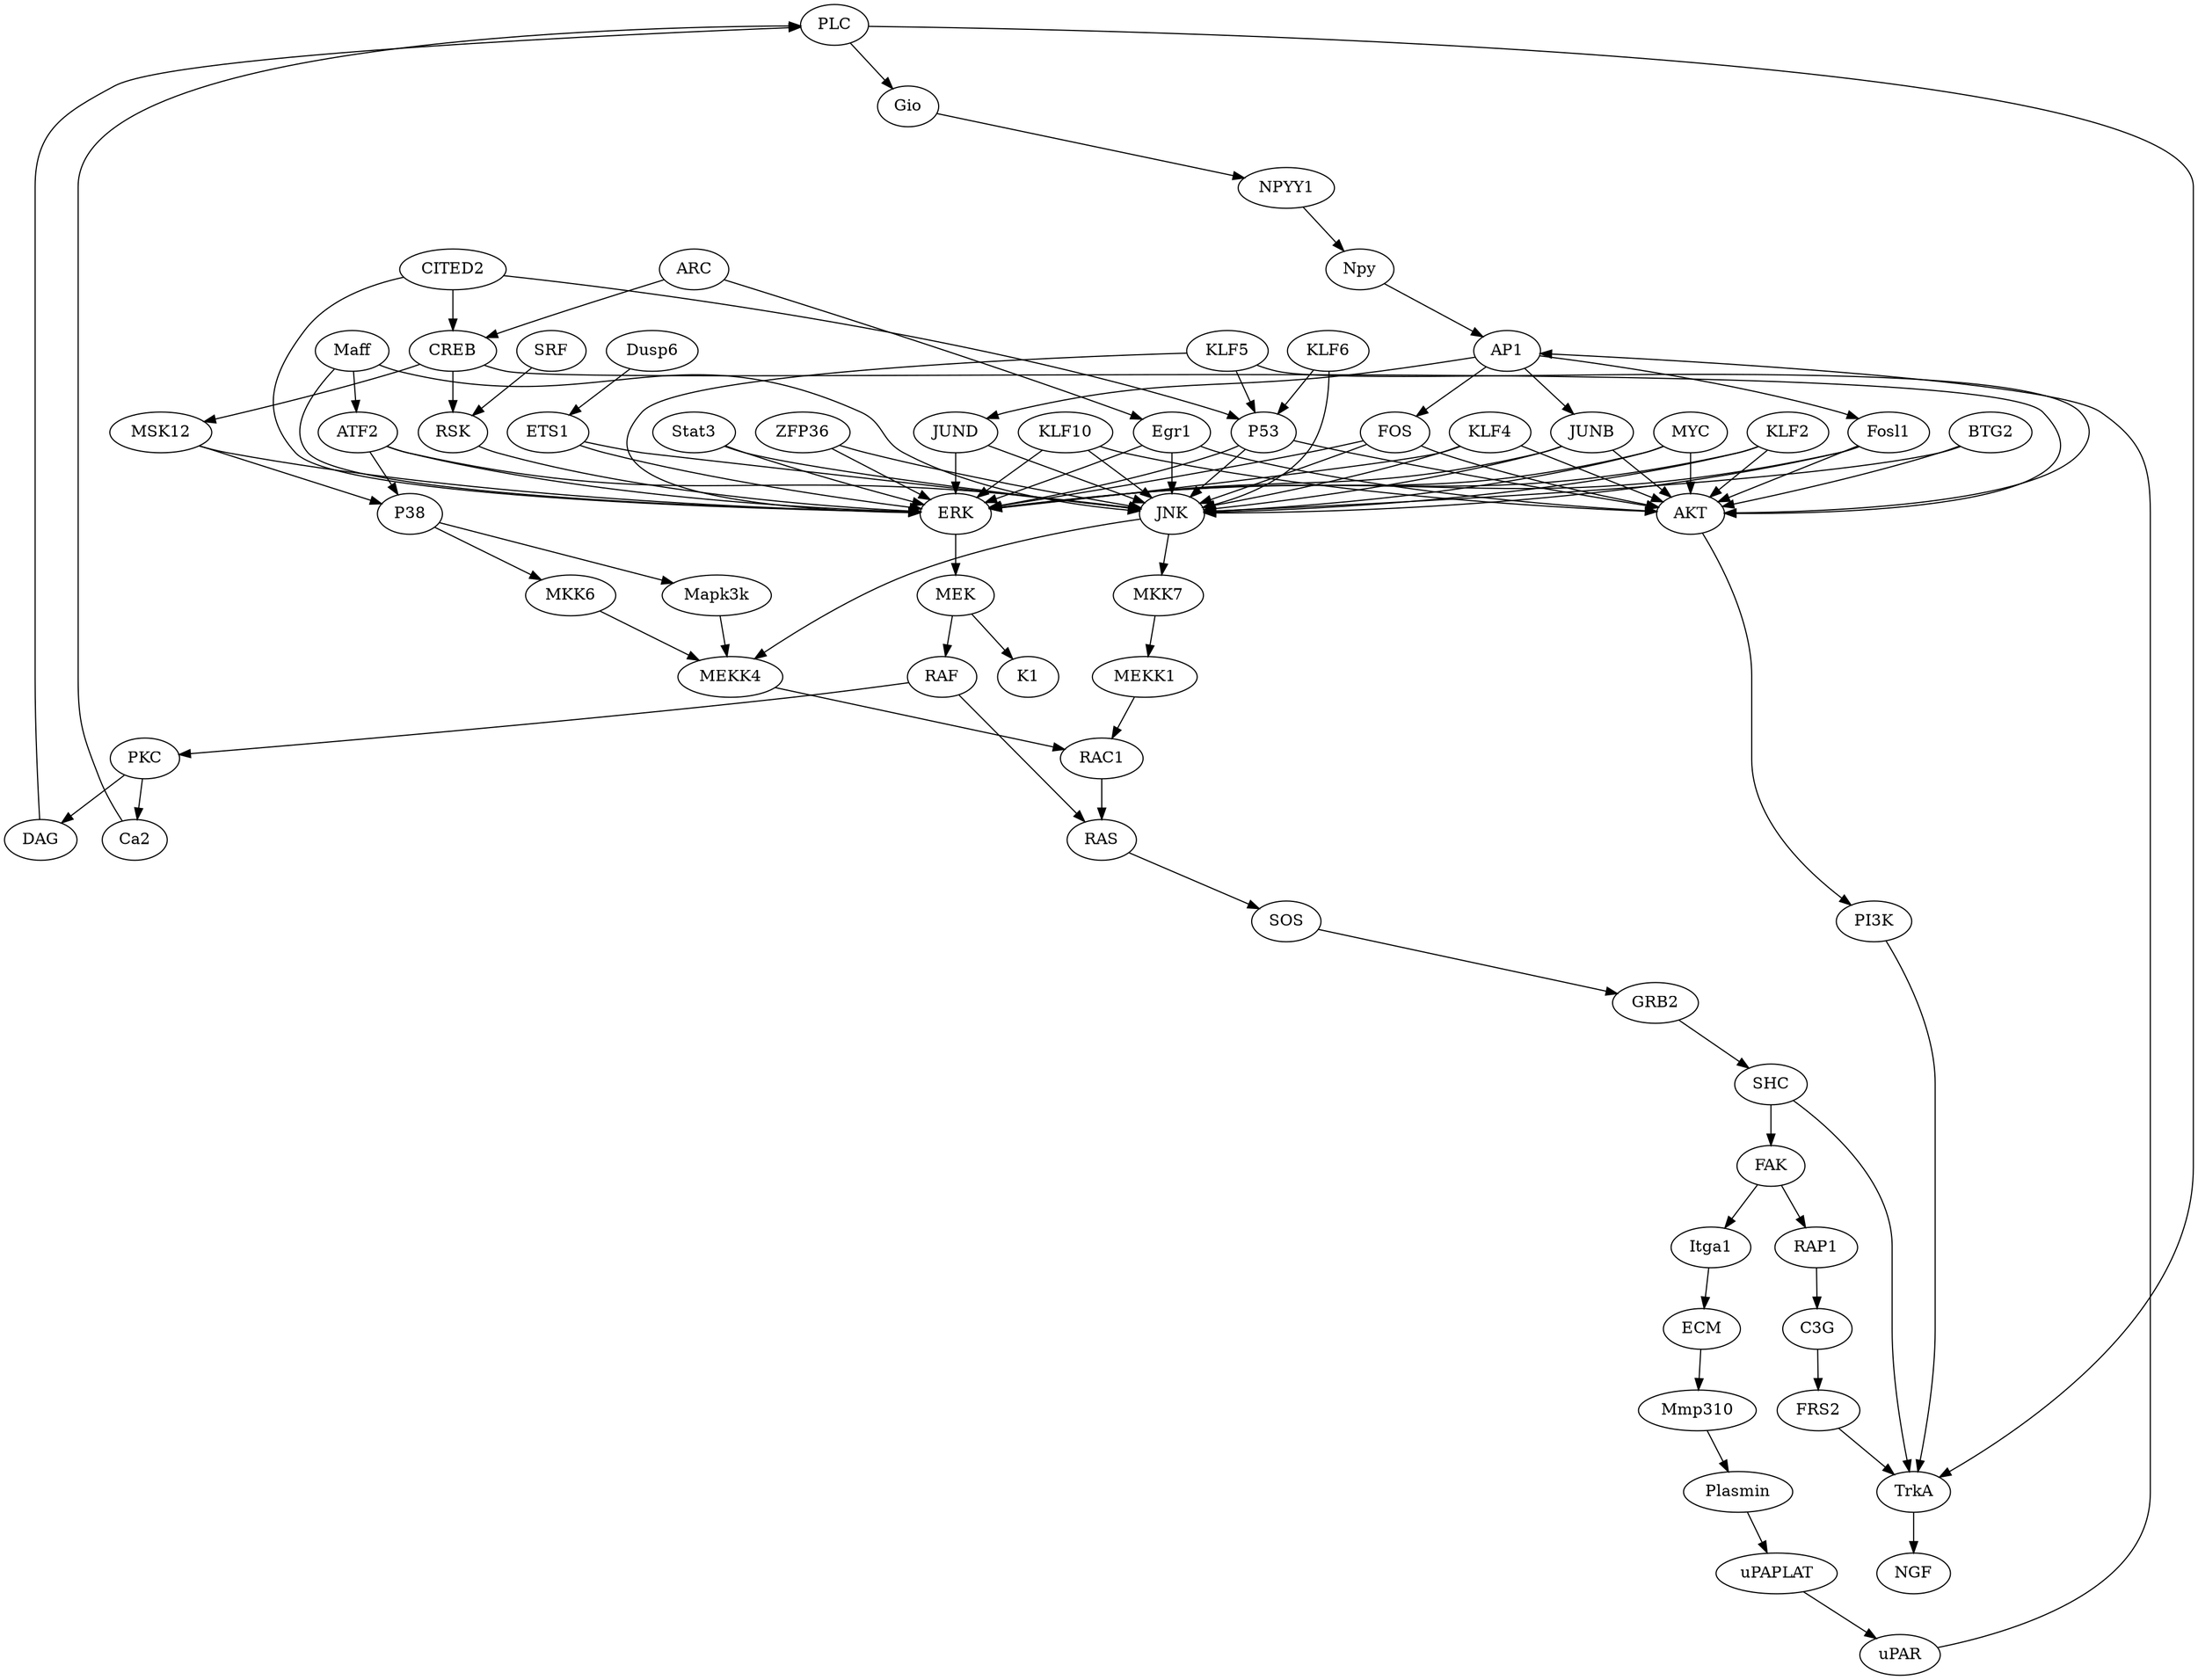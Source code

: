 digraph {
	graph [bb="0,0,1928.8,1476"];
	node [label="\N"];
	PLC	[height=0.5,
		pos="731.85,1458",
		width=0.83048];
	TrkA	[height=0.5,
		pos="1713.8,162",
		width=0.9027];
	PLC -> TrkA	[pos="e,1734.5,176.29 761.73,1456.7 946.82,1454.4 1928.8,1436.3 1928.8,1315 1928.8,1315 1928.8,1315 1928.8,449 1928.8,326.69 1801.7,223.34 \
1742.9,182.14"];
	Gio	[height=0.5,
		pos="796.85,1386",
		width=0.75];
	PLC -> Gio	[pos="e,783.22,1401.7 745.95,1441.8 754.84,1432.2 766.48,1419.7 776.38,1409"];
	NGF	[height=0.5,
		pos="1713.8,90",
		width=0.9027];
	TrkA -> NGF	[pos="e,1713.8,108.1 1713.8,143.7 1713.8,135.98 1713.8,126.71 1713.8,118.11"];
	NPYY1	[height=0.5,
		pos="1129.8,1314",
		width=1.1735];
	Gio -> NPYY1	[pos="e,1092.7,1322.8 822.15,1379.7 877.7,1368 1011.1,1340 1082.6,1324.9"];
	Mmp310	[height=0.5,
		pos="1524.8,234",
		width=1.4443];
	Plasmin	[height=0.5,
		pos="1560.8,162",
		width=1.336];
	Mmp310 -> Plasmin	[pos="e,1552.2,179.79 1533.6,216.05 1537.8,207.89 1542.9,197.91 1547.6,188.82"];
	uPAPLAT	[height=0.5,
		pos="1593.8,90",
		width=1.4804];
	Plasmin -> uPAPLAT	[pos="e,1585.7,108.28 1568.8,144.05 1572.6,136.09 1577.2,126.41 1581.3,117.51"];
	ETS1	[height=0.5,
		pos="479.85,1098",
		width=0.99297];
	JNK	[height=0.5,
		pos="1028.8,1026",
		width=0.79437];
	ETS1 -> JNK	[pos="e,1000.9,1030.2 512.05,1089.7 527.37,1086.4 546,1082.7 562.85,1080 565.5,1079.6 880.19,1043.9 990.87,1031.3"];
	ERK	[height=0.5,
		pos="838.85,1026",
		width=0.86659];
	ETS1 -> ERK	[pos="e,808.25,1030.6 507.64,1086.7 514.81,1084.3 522.56,1081.9 529.85,1080 624.65,1055.9 738.62,1039.5 798.14,1031.9"];
	MKK7	[height=0.5,
		pos="1017.8,954",
		width=1.1013];
	JNK -> MKK7	[pos="e,1020.6,972.28 1026.2,1008.1 1025,1000.3 1023.5,991.03 1022.1,982.36"];
	MEKK4	[height=0.5,
		pos="694.85,882",
		width=1.2818];
	JNK -> MEKK4	[pos="e,708.78,899.54 1000.4,1023.1 954.93,1019 863.98,1006.9 795.85,972 764.26,955.83 734.61,927.53 715.71,907.18"];
	MEK	[height=0.5,
		pos="838.85,954",
		width=0.93881];
	ERK -> MEK	[pos="e,838.85,972.1 838.85,1007.7 838.85,999.98 838.85,990.71 838.85,982.11"];
	FRS2	[height=0.5,
		pos="1630.8,234",
		width=1.011];
	FRS2 -> TrkA	[pos="e,1696.8,177.35 1648.4,218.15 1660.3,208.18 1676,194.9 1689.1,183.87"];
	MEKK1	[height=0.5,
		pos="1011.8,882",
		width=1.2818];
	MKK7 -> MEKK1	[pos="e,1013.3,900.1 1016.4,935.7 1015.7,927.98 1014.9,918.71 1014.2,910.11"];
	RAC1	[height=0.5,
		pos="985.85,810",
		width=1.011];
	MEKK1 -> RAC1	[pos="e,992.08,827.79 1005.6,864.05 1002.6,856.06 998.97,846.33 995.65,837.4"];
	ARC	[height=0.5,
		pos="607.85,1242",
		width=0.84854];
	CREB	[height=0.5,
		pos="395.85,1170",
		width=1.0652];
	ARC -> CREB	[pos="e,425.12,1181.8 581.46,1232.8 548.8,1222.7 491.54,1204.6 442.85,1188 440.15,1187.1 437.38,1186.1 434.58,1185.1"];
	Egr1	[height=0.5,
		pos="1028.8,1098",
		width=0.93881];
	ARC -> Egr1	[pos="e,1002.7,1109.9 634.71,1232.8 697.03,1213.7 856.1,1164 986.85,1116 988.95,1115.2 991.1,1114.4 993.27,1113.6"];
	AKT	[height=0.5,
		pos="1485.8,1026",
		width=0.83048];
	CREB -> AKT	[pos="e,1515.9,1026.5 423.52,1157.3 429.77,1155.2 436.45,1153.2 442.85,1152 516.73,1138 1743.4,1169.9 1795.8,1116 1876.3,1033.4 1626.6,\
1026.1 1526,1026.4"];
	RSK	[height=0.5,
		pos="395.85,1098",
		width=0.84854];
	CREB -> RSK	[pos="e,395.85,1116.1 395.85,1151.7 395.85,1144 395.85,1134.7 395.85,1126.1"];
	MSK12	[height=0.5,
		pos="137.85,1098",
		width=1.2457];
	CREB -> MSK12	[pos="e,176.08,1107.5 366.8,1158.2 360.58,1156.1 354.02,1153.9 347.85,1152 292.87,1135.4 228.73,1119.7 185.94,1109.8"];
	Egr1 -> JNK	[pos="e,1028.8,1044.1 1028.8,1079.7 1028.8,1072 1028.8,1062.7 1028.8,1054.1"];
	Egr1 -> ERK	[pos="e,864.9,1036 1002.7,1086.2 997.46,1084.1 991.99,1082 986.85,1080 948.7,1065.5 904.6,1049.8 874.53,1039.3"];
	Egr1 -> AKT	[pos="e,1455.9,1028.2 1053.8,1085.7 1059.3,1083.5 1065.2,1081.5 1070.8,1080 1205.3,1044.8 1370.6,1032.6 1445.5,1028.7"];
	K1	[height=0.5,
		pos="890.85,882",
		width=0.75];
	MEK -> K1	[pos="e,879.45,898.34 850.65,937.12 857.39,928.04 865.97,916.49 873.47,906.39"];
	RAF	[height=0.5,
		pos="814.85,882",
		width=0.84854];
	MEK -> RAF	[pos="e,820.6,899.79 833.04,936.05 830.3,928.06 826.96,918.33 823.9,909.4"];
	Dusp6	[height=0.5,
		pos="571.85,1170",
		width=1.1193];
	Dusp6 -> ETS1	[pos="e,498.7,1113.3 552.34,1154.2 539.11,1144.1 521.45,1130.7 506.87,1119.6"];
	MEKK4 -> RAC1	[pos="e,953.69,818.74 733.19,871.78 787.67,858.67 887.14,834.74 943.66,821.15"];
	MKK6	[height=0.5,
		pos="470.85,954",
		width=1.1013];
	MKK6 -> MEKK4	[pos="e,660.08,893.87 502.47,943.12 541.07,931.06 606.59,910.58 650.29,896.93"];
	Itga1	[height=0.5,
		pos="1535.8,378",
		width=0.97491];
	ECM	[height=0.5,
		pos="1532.8,306",
		width=0.93881];
	Itga1 -> ECM	[pos="e,1533.6,324.1 1535.1,359.7 1534.8,351.98 1534.4,342.71 1534,334.11"];
	ECM -> Mmp310	[pos="e,1526.8,252.1 1530.9,287.7 1530,279.98 1528.9,270.71 1527.9,262.11"];
	AP1	[height=0.5,
		pos="1323.8,1170",
		width=0.81243];
	Fosl1	[height=0.5,
		pos="1660.8,1098",
		width=0.99297];
	AP1 -> Fosl1	[pos="e,1634.1,1110.3 1352.5,1165.6 1405.5,1159.1 1521.8,1142.7 1616.8,1116 1619.4,1115.3 1622.1,1114.5 1624.7,1113.6"];
	JUNB	[height=0.5,
		pos="1398.8,1098",
		width=1.011];
	AP1 -> JUNB	[pos="e,1382.5,1114.2 1339.4,1154.5 1349.7,1144.8 1363.5,1132 1375.2,1121"];
	FOS	[height=0.5,
		pos="1224.8,1098",
		width=0.84854];
	AP1 -> FOS	[pos="e,1243.7,1112.3 1305.2,1155.8 1290.2,1145.2 1269,1130.2 1252.1,1118.3"];
	JUND	[height=0.5,
		pos="838.85,1098",
		width=1.0291];
	AP1 -> JUND	[pos="e,866.24,1110.4 1295.6,1164.4 1272.7,1160.8 1239.8,1155.8 1210.8,1152 1066.3,1133.2 1026.7,1149.5 884.85,1116 881.88,1115.3 878.84,\
1114.5 875.8,1113.5"];
	Fosl1 -> JNK	[pos="e,1057.4,1026.8 1634.7,1085.5 1628.9,1083.4 1622.7,1081.4 1616.8,1080 1414.1,1032.7 1162.8,1027.1 1067.7,1026.8"];
	Fosl1 -> ERK	[pos="e,869.08,1030.9 1634.7,1085.4 1628.9,1083.2 1622.8,1081.3 1616.8,1080 1344.5,1021.1 1268.5,1067.5 990.85,1044 952.98,1040.8 909.94,\
1035.9 879.35,1032.1"];
	Fosl1 -> AKT	[pos="e,1510.2,1036.7 1633.5,1086.1 1602.7,1073.7 1552.6,1053.7 1519.5,1040.5"];
	JUNB -> JNK	[pos="e,1057.1,1029.7 1371.5,1085.7 1365.8,1083.6 1359.7,1081.6 1353.8,1080 1252,1052.8 1128.3,1037.3 1067.1,1030.7"];
	JUNB -> ERK	[pos="e,869.12,1030.5 1372.1,1085.6 1366.2,1083.4 1359.9,1081.4 1353.8,1080 1196,1043 1152.1,1061 990.85,1044 953.05,1040 910.01,1035.2 \
879.4,1031.7"];
	JUNB -> AKT	[pos="e,1468.6,1040.9 1417.3,1082.2 1429.9,1072.1 1446.6,1058.5 1460.5,1047.4"];
	FOS -> JNK	[pos="e,1053.5,1035.5 1199.7,1087.4 1193.2,1084.9 1186.3,1082.3 1179.8,1080 1140,1065.5 1093.9,1049.4 1063.3,1038.8"];
	FOS -> ERK	[pos="e,868.66,1031.7 1196.7,1090.6 1181.9,1087.2 1163.4,1083.2 1146.8,1080 1050.9,1061.3 937.43,1042.7 878.64,1033.3"];
	FOS -> AKT	[pos="e,1457.4,1032.1 1248.1,1086.1 1253.2,1083.9 1258.7,1081.7 1263.8,1080 1327,1058.9 1402.8,1042.7 1447.5,1034"];
	JUND -> JNK	[pos="e,1004.6,1035.9 867.55,1086.4 873.28,1084.3 879.26,1082.1 884.85,1080 922.52,1066.1 965.75,1050.2 994.93,1039.5"];
	JUND -> ERK	[pos="e,838.85,1044.1 838.85,1079.7 838.85,1072 838.85,1062.7 838.85,1054.1"];
	DAG	[height=0.5,
		pos="31.847,738",
		width=0.88464];
	DAG -> PLC	[pos="e,702.1,1455.9 30.859,756.04 29.402,782.69 26.847,835.86 26.847,881 26.847,1315 26.847,1315 26.847,1315 26.847,1365.3 52.535,1380.1 \
96.847,1404 149.19,1432.2 561.24,1450.4 692.1,1455.5"];
	MYC	[height=0.5,
		pos="1485.8,1098",
		width=0.9027];
	MYC -> JNK	[pos="e,1057.5,1028.1 1461.3,1085.8 1455.7,1083.6 1449.6,1081.5 1443.8,1080 1308.6,1044.6 1142,1032.5 1067.8,1028.6"];
	MYC -> ERK	[pos="e,869.1,1030.7 1461.8,1085.8 1456.1,1083.5 1449.8,1081.4 1443.8,1080 1247.3,1033.6 1191.9,1063.2 990.85,1044 953.02,1040.4 909.97,\
1035.5 879.37,1031.9"];
	MYC -> AKT	[pos="e,1485.8,1044.1 1485.8,1079.7 1485.8,1072 1485.8,1062.7 1485.8,1054.1"];
	PI3K	[height=0.5,
		pos="1691.8,666",
		width=0.92075];
	AKT -> PI3K	[pos="e,1683.5,683.58 1511.5,1016.4 1557.6,999.03 1649.8,955.31 1649.8,883 1649.8,883 1649.8,883 1649.8,809 1649.8,767.1 1666.9,720.99 \
1679.2,693.02"];
	ATF2	[height=0.5,
		pos="311.85,1098",
		width=0.97491];
	ATF2 -> JNK	[pos="e,1001,1030.5 337.5,1085.6 343.43,1083.4 349.77,1081.4 355.85,1080 583.29,1029.4 646.81,1065.1 878.85,1044 917.02,1040.5 960.54,\
1035.5 990.83,1031.8"];
	ATF2 -> ERK	[pos="e,807.57,1027.6 338.02,1085.6 343.8,1083.5 349.96,1081.4 355.85,1080 515.99,1041 713.05,1030.6 797.38,1027.9"];
	P38	[height=0.5,
		pos="329.85,1026",
		width=0.79437];
	ATF2 -> P38	[pos="e,325.4,1044.3 316.2,1080.1 318.21,1072.3 320.64,1062.8 322.88,1054.1"];
	P38 -> MKK6	[pos="e,445.03,967.82 351.57,1014.2 374,1003.1 409.35,985.53 435.75,972.42"];
	Mapk3k	[height=0.5,
		pos="647.85,954",
		width=1.336];
	P38 -> Mapk3k	[pos="e,607.38,963.91 356.41,1019.2 409.37,1007.5 528.87,981.19 597.27,966.13"];
	PI3K -> TrkA	[pos="e,1717.6,179.95 1699.9,648.4 1711.9,622.34 1732.8,569.96 1732.8,523 1732.8,523 1732.8,523 1732.8,305 1732.8,264.64 1725.2,218.39 \
1719.6,189.94"];
	C3G	[height=0.5,
		pos="1629.8,306",
		width=0.84854];
	C3G -> FRS2	[pos="e,1630.6,252.1 1630.1,287.7 1630.2,279.98 1630.3,270.71 1630.5,262.11"];
	Npy	[height=0.5,
		pos="1194.8,1242",
		width=0.83048];
	Npy -> AP1	[pos="e,1302.6,1182.5 1216.4,1229.3 1237.6,1217.8 1270,1200.2 1293.7,1187.4"];
	SRF	[height=0.5,
		pos="482.85,1170",
		width=0.84854];
	SRF -> RSK	[pos="e,413.13,1112.9 465.24,1154.8 452.54,1144.6 435.21,1130.7 421.04,1119.3"];
	RSK -> ERK	[pos="e,807.85,1028.1 418.55,1085.8 423.8,1083.6 429.44,1081.5 434.85,1080 564.13,1044.1 723.61,1032.3 797.58,1028.6"];
	CITED2	[height=0.5,
		pos="395.85,1242",
		width=1.2999];
	CITED2 -> ERK	[pos="e,807.45,1027.4 352.75,1234.9 323.54,1228.4 286.61,1215.1 265.85,1188 236.54,1149.8 224.37,1115.6 256.85,1080 293.2,1040.2 670.3,\
1030 797.34,1027.6"];
	CITED2 -> CREB	[pos="e,395.85,1188.1 395.85,1223.7 395.85,1216 395.85,1206.7 395.85,1198.1"];
	P53	[height=0.5,
		pos="1108.8,1098",
		width=0.79437];
	CITED2 -> P53	[pos="e,1087.3,1110 440.67,1236.6 550.43,1225 840.59,1189.3 1071.8,1116 1073.8,1115.4 1075.7,1114.7 1077.7,1114"];
	P53 -> JNK	[pos="e,1045,1041.1 1092.7,1082.8 1081.2,1072.8 1065.5,1059.1 1052.6,1047.8"];
	P53 -> ERK	[pos="e,868.45,1031.7 1087.2,1086.2 1082.3,1083.9 1076.9,1081.7 1071.8,1080 1005.6,1057.5 925.43,1041.6 878.5,1033.4"];
	P53 -> AKT	[pos="e,1457.1,1031.6 1135.2,1090.8 1149.8,1087.4 1168.3,1083.3 1184.8,1080 1278.7,1061.3 1389.6,1042.6 1447,1033.2"];
	PKC	[height=0.5,
		pos="123.85,810",
		width=0.84854];
	PKC -> DAG	[pos="e,49.986,752.8 105.67,795.17 92.062,784.82 73.249,770.5 58.021,758.91"];
	Ca2	[height=0.5,
		pos="118.85,738",
		width=0.79437];
	PKC -> Ca2	[pos="e,120.07,756.1 122.61,791.7 122.06,783.98 121.4,774.71 120.78,766.11"];
	Ca2 -> PLC	[pos="e,701.89,1457.1 106.47,754.35 98.882,764.49 89.56,778.37 83.847,792 68.209,829.3 64.847,840.55 64.847,881 64.847,1315 64.847,1315 \
64.847,1315 64.847,1443.9 547.64,1456.3 691.72,1457.1"];
	RAP1	[height=0.5,
		pos="1628.8,378",
		width=1.011];
	RAP1 -> C3G	[pos="e,1629.6,324.1 1629.1,359.7 1629.2,351.98 1629.3,342.71 1629.5,334.11"];
	NPYY1 -> Npy	[pos="e,1180.6,1258.3 1144.6,1297.1 1153.2,1287.9 1164.2,1276 1173.7,1265.8"];
	RAF -> PKC	[pos="e,154.37,811.73 788.19,872.93 776.52,869.68 762.61,866.19 749.85,864 531.27,826.45 264.97,815.11 164.67,812.04"];
	RAS	[height=0.5,
		pos="985.85,738",
		width=0.84854];
	RAF -> RAS	[pos="e,968.89,753.08 831.87,866.87 862.21,841.67 925.77,788.89 961,759.63"];
	RAC1 -> RAS	[pos="e,985.85,756.1 985.85,791.7 985.85,783.98 985.85,774.71 985.85,766.11"];
	SOS	[height=0.5,
		pos="1072.8,666",
		width=0.84854];
	RAS -> SOS	[pos="e,1055.6,680.91 1003.5,722.83 1016.2,712.62 1033.5,698.67 1047.6,687.27"];
	GRB2	[height=0.5,
		pos="1243.8,594",
		width=1.0471];
	SOS -> GRB2	[pos="e,1216.3,606.29 1097.3,654.97 1126,643.24 1173.8,623.69 1206.9,610.12"];
	Mapk3k -> MEKK4	[pos="e,683.46,899.96 658.99,936.41 664.58,928.08 671.48,917.8 677.73,908.49"];
	uPAR	[height=0.5,
		pos="1702.8,18",
		width=0.99297];
	uPAR -> AP1	[pos="e,1353,1167.7 1733.9,26.952 1787.3,42.708 1890.8,83.284 1890.8,161 1890.8,1027 1890.8,1027 1890.8,1027 1890.8,1071.1 1883.1,1090.9 \
1846.8,1116 1807.3,1143.4 1477.9,1161.6 1363.1,1167.2"];
	KLF4	[height=0.5,
		pos="1308.8,1098",
		width=0.99297];
	KLF4 -> JNK	[pos="e,1056.1,1031.8 1282.1,1085.9 1276.4,1083.8 1270.5,1081.7 1264.8,1080 1195.7,1059 1113,1042.3 1066.1,1033.6"];
	KLF4 -> ERK	[pos="e,869.2,1030.3 1282.7,1085.7 1276.9,1083.5 1270.7,1081.5 1264.8,1080 1227.9,1070.7 978.61,1042.5 879.43,1031.5"];
	KLF4 -> AKT	[pos="e,1461.4,1036.7 1336.1,1086.2 1367.3,1073.9 1418.3,1053.7 1452,1040.4"];
	uPAPLAT -> uPAR	[pos="e,1681.5,32.736 1617.5,73.811 1633.7,63.402 1655.3,49.506 1672.8,38.311"];
	KLF10	[height=0.5,
		pos="935.85,1098",
		width=1.1555];
	KLF10 -> JNK	[pos="e,1011.2,1040.3 956.03,1081.8 969.78,1071.5 988.12,1057.7 1002.9,1046.5"];
	KLF10 -> ERK	[pos="e,857.74,1040.6 915.28,1082.2 900.92,1071.8 881.61,1057.9 865.99,1046.6"];
	KLF10 -> AKT	[pos="e,1455.9,1027.9 965.95,1085.6 972.44,1083.4 979.31,1081.4 985.85,1080 1154.2,1042.9 1360.4,1031.5 1445.8,1028.2"];
	SHC	[height=0.5,
		pos="1585.8,522",
		width=0.88464];
	GRB2 -> SHC	[pos="e,1556.4,529.03 1277.9,586.03 1341.7,572.97 1478.9,544.89 1546.5,531.05"];
	Stat3	[height=0.5,
		pos="607.85,1098",
		width=1.011];
	Stat3 -> JNK	[pos="e,1000.9,1030.1 634.66,1085.8 640.57,1083.6 646.86,1081.5 652.85,1080 716.4,1063.7 908.4,1040.7 990.71,1031.3"];
	Stat3 -> ERK	[pos="e,810.9,1034.2 635.8,1086 641.42,1083.9 647.3,1081.8 652.85,1080 703.55,1063.2 763.04,1046.8 800.84,1036.8"];
	SHC -> TrkA	[pos="e,1710.1,179.95 1605.8,507.92 1637.3,485.57 1694.8,436.81 1694.8,379 1694.8,379 1694.8,379 1694.8,305 1694.8,264.64 1702.5,218.39 \
1708.1,189.94"];
	FAK	[height=0.5,
		pos="1585.8,450",
		width=0.83048];
	SHC -> FAK	[pos="e,1585.8,468.1 1585.8,503.7 1585.8,495.98 1585.8,486.71 1585.8,478.11"];
	FAK -> Itga1	[pos="e,1547.5,395.31 1574.5,433.12 1568.3,424.38 1560.4,413.35 1553.4,403.54"];
	FAK -> RAP1	[pos="e,1618.6,395.63 1595.8,432.76 1601,424.32 1607.5,413.8 1613.3,404.31"];
	KLF5	[height=0.5,
		pos="1076.8,1170",
		width=0.99297];
	KLF5 -> ERK	[pos="e,807.54,1027 1041.3,1168 930.21,1164.6 594.88,1151.5 562.85,1116 494.9,1040.7 704.87,1028.8 797.39,1027.1"];
	KLF5 -> AKT	[pos="e,1515.9,1026.9 1103,1157.4 1108.7,1155.2 1114.9,1153.3 1120.8,1152 1197.9,1135.6 1774.6,1173.1 1828.8,1116 1839.9,1104.4 1839.3,\
1092.1 1828.8,1080 1790.2,1035 1608.2,1027.9 1526.1,1027"];
	KLF5 -> P53	[pos="e,1101.2,1115.8 1084.6,1152.1 1088.3,1144 1092.8,1134.1 1096.9,1125.1"];
	MSK12 -> ERK	[pos="e,807.49,1027.4 171.58,1086 179.77,1083.7 188.56,1081.5 196.85,1080 420.75,1038.9 694.47,1029.7 797.23,1027.6"];
	MSK12 -> P38	[pos="e,305.53,1035.9 169.98,1085.3 204.92,1072.5 260.5,1052.3 296.06,1039.3"];
	BTG2	[height=0.5,
		pos="1750.8,1098",
		width=1.011];
	BTG2 -> JNK	[pos="e,1057.4,1028.2 1724.1,1085.5 1718.2,1083.3 1711.9,1081.3 1705.8,1080 1582.7,1052.5 1192.3,1033.9 1067.6,1028.6"];
	BTG2 -> AKT	[pos="e,1513.9,1032.6 1723.4,1086 1717.7,1083.9 1711.6,1081.8 1705.8,1080 1642.9,1060.6 1568.1,1043.9 1523.9,1034.7"];
	KLF6	[height=0.5,
		pos="1165.8,1170",
		width=0.99297];
	KLF6 -> JNK	[pos="e,1056.1,1031.9 1166.6,1152 1166.5,1132.5 1163.5,1100.6 1146.8,1080 1126.7,1055.1 1092.3,1041.5 1065.9,1034.3"];
	KLF6 -> P53	[pos="e,1121.3,1114.3 1152.9,1153.1 1145.5,1144 1136.1,1132.5 1127.9,1122.4"];
	Maff	[height=0.5,
		pos="306.85,1170",
		width=0.9027];
	Maff -> JNK	[pos="e,1000.3,1028.5 330.87,1157.9 336.65,1155.6 342.88,1153.4 348.85,1152 524.96,1109.6 589.69,1190.4 754.85,1116 776.06,1106.4 772.32,\
1090.9 792.85,1080 856.72,1046 941.56,1033.7 990.18,1029.4"];
	Maff -> ERK	[pos="e,807.65,1027.5 291.32,1154.1 273.2,1135 248.07,1101.7 267.85,1080 303.4,1041 671.89,1030.2 797.31,1027.7"];
	Maff -> ATF2	[pos="e,310.63,1116.1 308.08,1151.7 308.63,1144 309.3,1134.7 309.91,1126.1"];
	KLF2	[height=0.5,
		pos="1571.8,1098",
		width=0.99297];
	KLF2 -> JNK	[pos="e,1057.4,1027.5 1545.5,1085.8 1539.5,1083.6 1533,1081.5 1526.8,1080 1358.9,1040 1152,1030.2 1067.5,1027.8"];
	KLF2 -> ERK	[pos="e,869.09,1030.8 1545.6,1085.6 1539.5,1083.4 1533,1081.3 1526.8,1080 1293.5,1029.3 1228.7,1065.3 990.85,1044 952.99,1040.6 909.96,\
1035.7 879.36,1032"];
	KLF2 -> AKT	[pos="e,1502.9,1040.9 1553.6,1082.2 1541.2,1072.1 1524.6,1058.5 1511,1047.4"];
	ZFP36	[height=0.5,
		pos="703.85,1098",
		width=1.1555];
	ZFP36 -> JNK	[pos="e,1001.5,1031.4 736.27,1086.6 743.96,1084.2 752.16,1081.9 759.85,1080 841.72,1059.6 939.21,1042 991.41,1033.2"];
	ZFP36 -> ERK	[pos="e,816.37,1038.7 729.56,1083.7 751.71,1072.2 783.76,1055.6 807.43,1043.3"];
}
